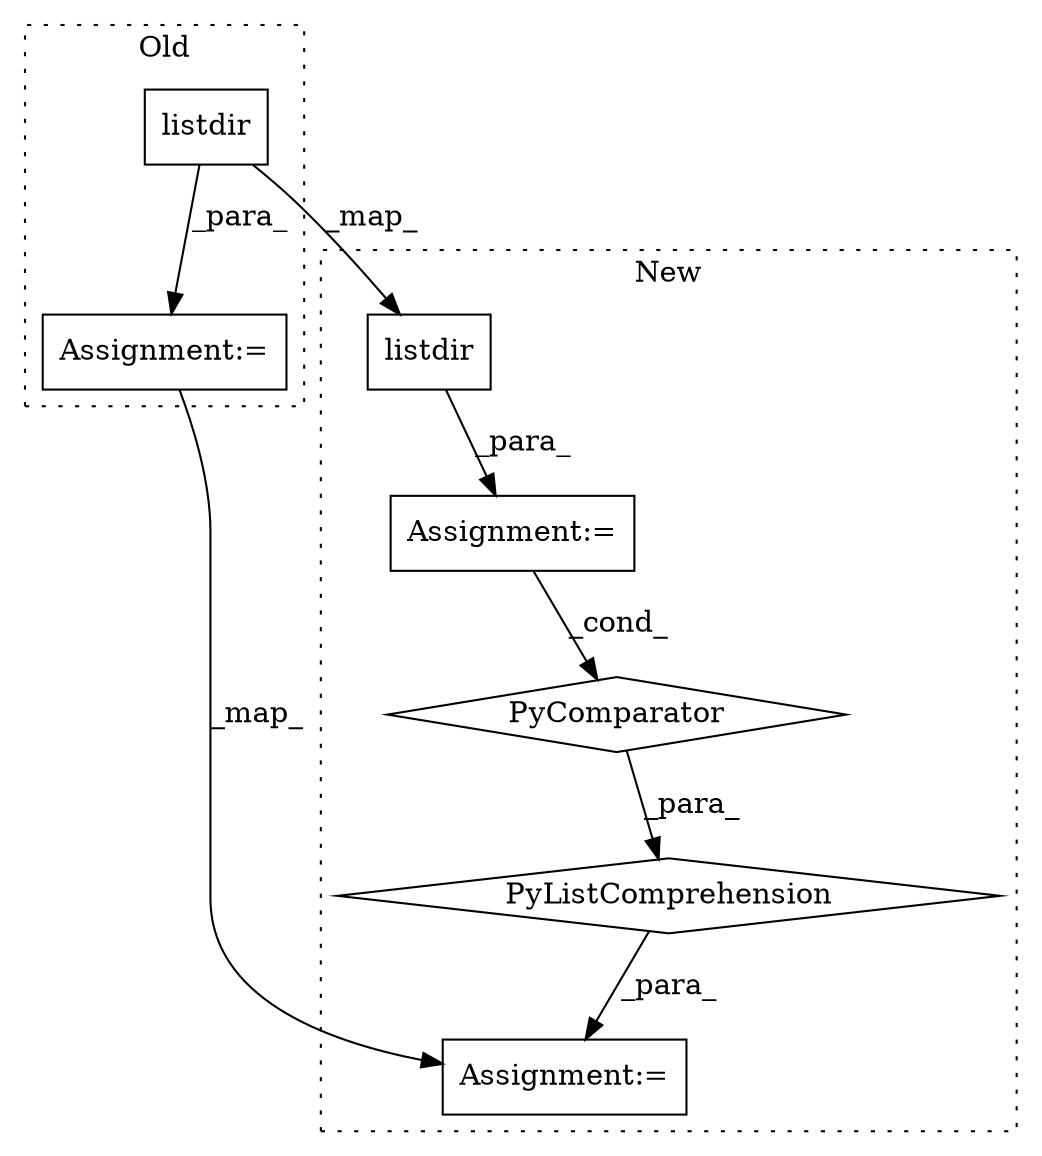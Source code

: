 digraph G {
subgraph cluster0 {
1 [label="listdir" a="32" s="1628,1645" l="8,1" shape="box"];
7 [label="Assignment:=" a="7" s="1627" l="1" shape="box"];
label = "Old";
style="dotted";
}
subgraph cluster1 {
2 [label="listdir" a="32" s="1700,1717" l="8,1" shape="box"];
3 [label="Assignment:=" a="7" s="1693" l="53" shape="box"];
4 [label="PyListComprehension" a="109" s="1634" l="120" shape="diamond"];
5 [label="PyComparator" a="113" s="1693" l="53" shape="diamond"];
6 [label="Assignment:=" a="7" s="1622" l="12" shape="box"];
label = "New";
style="dotted";
}
1 -> 2 [label="_map_"];
1 -> 7 [label="_para_"];
2 -> 3 [label="_para_"];
3 -> 5 [label="_cond_"];
4 -> 6 [label="_para_"];
5 -> 4 [label="_para_"];
7 -> 6 [label="_map_"];
}